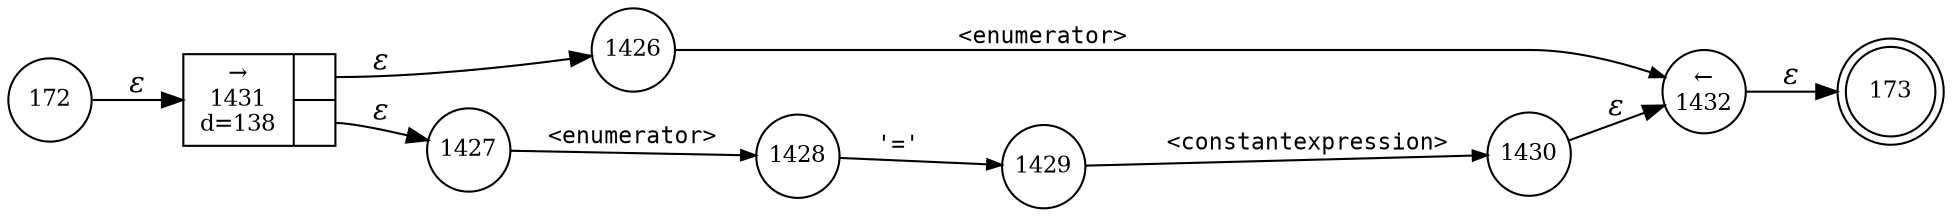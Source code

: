 digraph ATN {
rankdir=LR;
s173[fontsize=11, label="173", shape=doublecircle, fixedsize=true, width=.6];
s1426[fontsize=11,label="1426", shape=circle, fixedsize=true, width=.55, peripheries=1];
s1427[fontsize=11,label="1427", shape=circle, fixedsize=true, width=.55, peripheries=1];
s1428[fontsize=11,label="1428", shape=circle, fixedsize=true, width=.55, peripheries=1];
s1429[fontsize=11,label="1429", shape=circle, fixedsize=true, width=.55, peripheries=1];
s1430[fontsize=11,label="1430", shape=circle, fixedsize=true, width=.55, peripheries=1];
s1431[fontsize=11,label="{&rarr;\n1431\nd=138|{<p0>|<p1>}}", shape=record, fixedsize=false, peripheries=1];
s1432[fontsize=11,label="&larr;\n1432", shape=circle, fixedsize=true, width=.55, peripheries=1];
s172[fontsize=11,label="172", shape=circle, fixedsize=true, width=.55, peripheries=1];
s172 -> s1431 [fontname="Times-Italic", label="&epsilon;"];
s1431:p0 -> s1426 [fontname="Times-Italic", label="&epsilon;"];
s1431:p1 -> s1427 [fontname="Times-Italic", label="&epsilon;"];
s1426 -> s1432 [fontsize=11, fontname="Courier", arrowsize=.7, label = "<enumerator>", arrowhead = normal];
s1427 -> s1428 [fontsize=11, fontname="Courier", arrowsize=.7, label = "<enumerator>", arrowhead = normal];
s1432 -> s173 [fontname="Times-Italic", label="&epsilon;"];
s1428 -> s1429 [fontsize=11, fontname="Courier", arrowsize=.7, label = "'='", arrowhead = normal];
s1429 -> s1430 [fontsize=11, fontname="Courier", arrowsize=.7, label = "<constantexpression>", arrowhead = normal];
s1430 -> s1432 [fontname="Times-Italic", label="&epsilon;"];
}